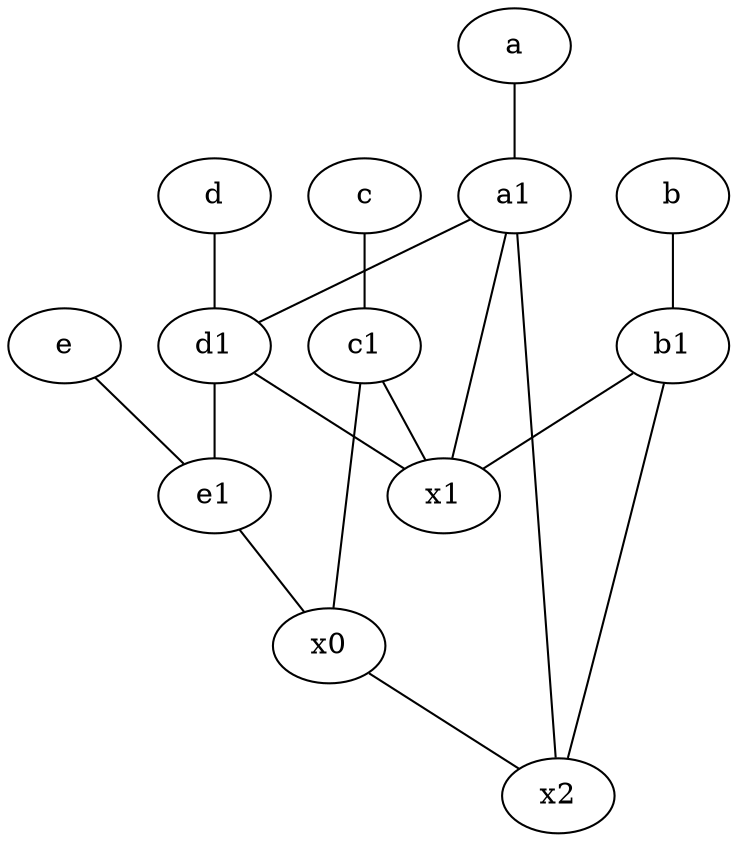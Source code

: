 graph {
	node [labelfontsize=50]
	x0 [labelfontsize=50]
	b1 [labelfontsize=50 pos="9,4!"]
	d [labelfontsize=50 pos="2,5!"]
	a [labelfontsize=50 pos="8,2!"]
	d1 [labelfontsize=50 pos="3,5!"]
	c1 [labelfontsize=50 pos="4.5,3!"]
	c [labelfontsize=50 pos="4.5,2!"]
	a1 [labelfontsize=50 pos="8,3!"]
	x2 [labelfontsize=50]
	x1 [labelfontsize=50]
	e [labelfontsize=50 pos="7,9!"]
	b [labelfontsize=50 pos="10,4!"]
	e1 [labelfontsize=50 pos="7,7!"]
	c -- c1
	d1 -- e1
	a1 -- d1
	c1 -- x0
	e1 -- x0
	d -- d1
	x0 -- x2
	b1 -- x1
	a1 -- x2
	a1 -- x1
	b -- b1
	b1 -- x2
	d1 -- x1
	c1 -- x1
	e -- e1
	a -- a1
}
